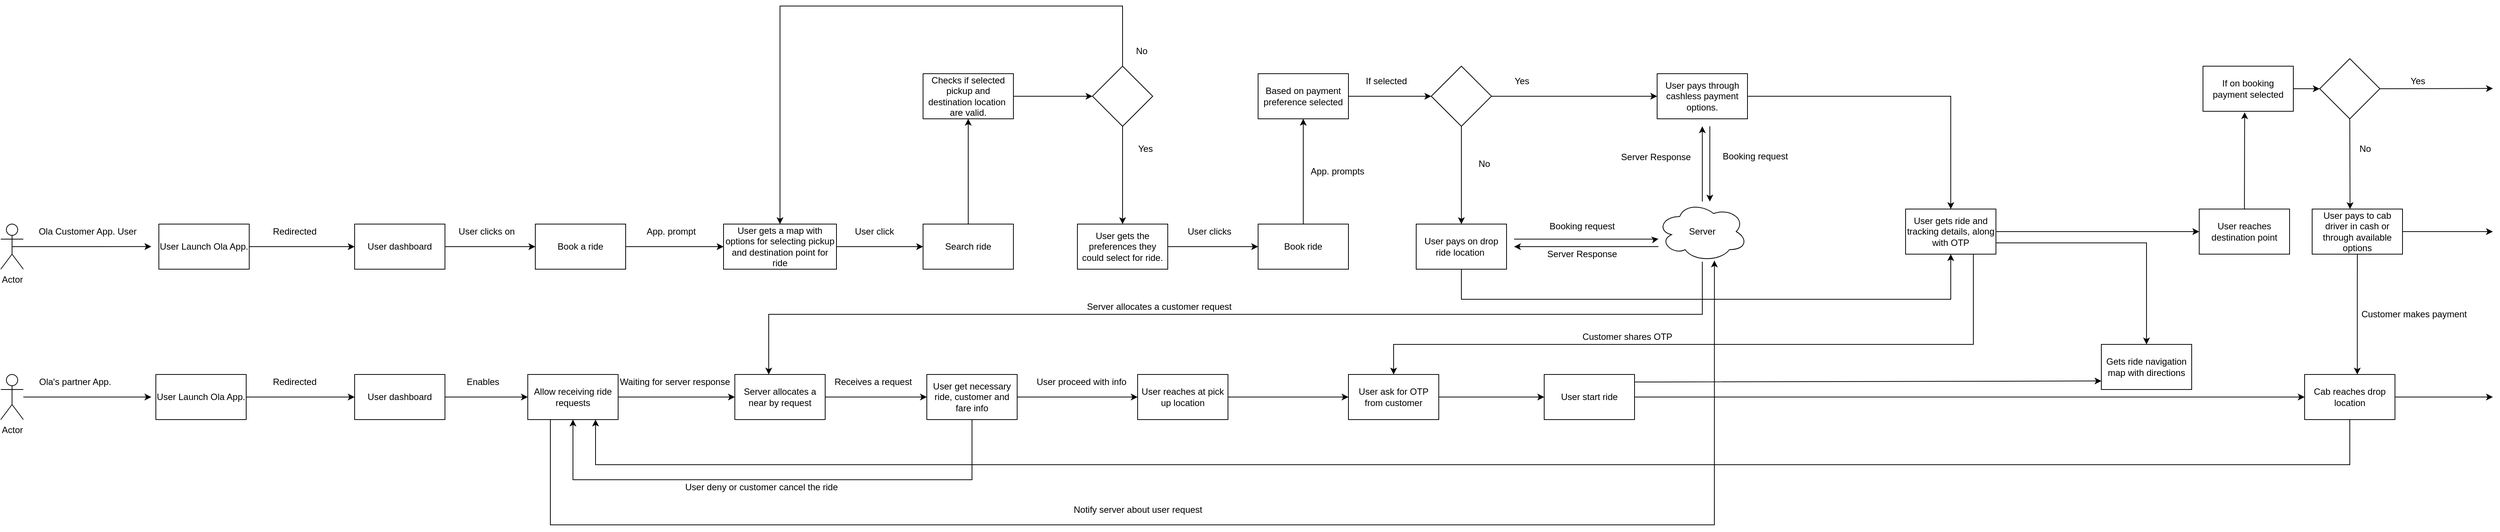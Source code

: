 <mxfile version="14.9.5" type="device"><diagram id="OAuan2o7ScZTOgW6uTmP" name="Page-1"><mxGraphModel dx="1240" dy="697" grid="1" gridSize="10" guides="1" tooltips="1" connect="1" arrows="1" fold="1" page="1" pageScale="1" pageWidth="850" pageHeight="1100" math="0" shadow="0"><root><mxCell id="0"/><mxCell id="1" parent="0"/><mxCell id="G2EclmLArhh8g546p2Vr-10" style="edgeStyle=orthogonalEdgeStyle;rounded=0;orthogonalLoop=1;jettySize=auto;html=1;entryX=0;entryY=0.5;entryDx=0;entryDy=0;" edge="1" parent="1" source="G2EclmLArhh8g546p2Vr-1" target="G2EclmLArhh8g546p2Vr-9"><mxGeometry relative="1" as="geometry"/></mxCell><mxCell id="G2EclmLArhh8g546p2Vr-1" value="User Launch Ola App." style="rounded=0;whiteSpace=wrap;html=1;" vertex="1" parent="1"><mxGeometry x="260" y="680" width="120" height="60" as="geometry"/></mxCell><mxCell id="G2EclmLArhh8g546p2Vr-7" style="edgeStyle=orthogonalEdgeStyle;rounded=0;orthogonalLoop=1;jettySize=auto;html=1;exitX=0.5;exitY=0.5;exitDx=0;exitDy=0;exitPerimeter=0;" edge="1" parent="1" source="G2EclmLArhh8g546p2Vr-2"><mxGeometry relative="1" as="geometry"><mxPoint x="250" y="709.897" as="targetPoint"/></mxGeometry></mxCell><mxCell id="G2EclmLArhh8g546p2Vr-2" value="Actor" style="shape=umlActor;verticalLabelPosition=bottom;verticalAlign=top;html=1;outlineConnect=0;" vertex="1" parent="1"><mxGeometry x="50" y="680" width="30" height="60" as="geometry"/></mxCell><mxCell id="G2EclmLArhh8g546p2Vr-6" value="Ola Customer App. User" style="text;html=1;align=center;verticalAlign=middle;resizable=0;points=[];autosize=1;strokeColor=none;" vertex="1" parent="1"><mxGeometry x="90" y="680" width="150" height="20" as="geometry"/></mxCell><mxCell id="G2EclmLArhh8g546p2Vr-13" style="edgeStyle=orthogonalEdgeStyle;rounded=0;orthogonalLoop=1;jettySize=auto;html=1;entryX=0;entryY=0.5;entryDx=0;entryDy=0;" edge="1" parent="1" source="G2EclmLArhh8g546p2Vr-9" target="G2EclmLArhh8g546p2Vr-12"><mxGeometry relative="1" as="geometry"/></mxCell><mxCell id="G2EclmLArhh8g546p2Vr-9" value="User dashboard" style="rounded=0;whiteSpace=wrap;html=1;" vertex="1" parent="1"><mxGeometry x="520" y="680" width="120" height="60" as="geometry"/></mxCell><mxCell id="G2EclmLArhh8g546p2Vr-11" value="Redirected" style="text;html=1;align=center;verticalAlign=middle;resizable=0;points=[];autosize=1;strokeColor=none;" vertex="1" parent="1"><mxGeometry x="405" y="680" width="70" height="20" as="geometry"/></mxCell><mxCell id="G2EclmLArhh8g546p2Vr-17" style="edgeStyle=orthogonalEdgeStyle;rounded=0;orthogonalLoop=1;jettySize=auto;html=1;entryX=0;entryY=0.5;entryDx=0;entryDy=0;" edge="1" parent="1" source="G2EclmLArhh8g546p2Vr-12" target="G2EclmLArhh8g546p2Vr-15"><mxGeometry relative="1" as="geometry"/></mxCell><mxCell id="G2EclmLArhh8g546p2Vr-12" value="Book a ride" style="rounded=0;whiteSpace=wrap;html=1;" vertex="1" parent="1"><mxGeometry x="760" y="680" width="120" height="60" as="geometry"/></mxCell><mxCell id="G2EclmLArhh8g546p2Vr-14" value="User clicks on" style="text;html=1;align=center;verticalAlign=middle;resizable=0;points=[];autosize=1;strokeColor=none;" vertex="1" parent="1"><mxGeometry x="650" y="680" width="90" height="20" as="geometry"/></mxCell><mxCell id="G2EclmLArhh8g546p2Vr-20" style="edgeStyle=orthogonalEdgeStyle;rounded=0;orthogonalLoop=1;jettySize=auto;html=1;entryX=0;entryY=0.5;entryDx=0;entryDy=0;" edge="1" parent="1" source="G2EclmLArhh8g546p2Vr-15" target="G2EclmLArhh8g546p2Vr-19"><mxGeometry relative="1" as="geometry"/></mxCell><mxCell id="G2EclmLArhh8g546p2Vr-15" value="User gets a map with options for selecting pickup and destination point for ride" style="rounded=0;whiteSpace=wrap;html=1;" vertex="1" parent="1"><mxGeometry x="1010" y="680" width="150" height="60" as="geometry"/></mxCell><mxCell id="G2EclmLArhh8g546p2Vr-18" value="App. prompt" style="text;html=1;align=center;verticalAlign=middle;resizable=0;points=[];autosize=1;strokeColor=none;" vertex="1" parent="1"><mxGeometry x="900" y="680" width="80" height="20" as="geometry"/></mxCell><mxCell id="G2EclmLArhh8g546p2Vr-23" style="edgeStyle=orthogonalEdgeStyle;rounded=0;orthogonalLoop=1;jettySize=auto;html=1;entryX=0.5;entryY=1;entryDx=0;entryDy=0;" edge="1" parent="1" source="G2EclmLArhh8g546p2Vr-19" target="G2EclmLArhh8g546p2Vr-22"><mxGeometry relative="1" as="geometry"/></mxCell><mxCell id="G2EclmLArhh8g546p2Vr-19" value="Search ride" style="rounded=0;whiteSpace=wrap;html=1;" vertex="1" parent="1"><mxGeometry x="1275" y="680" width="120" height="60" as="geometry"/></mxCell><mxCell id="G2EclmLArhh8g546p2Vr-21" value="User click" style="text;html=1;align=center;verticalAlign=middle;resizable=0;points=[];autosize=1;strokeColor=none;" vertex="1" parent="1"><mxGeometry x="1175" y="680" width="70" height="20" as="geometry"/></mxCell><mxCell id="G2EclmLArhh8g546p2Vr-25" style="edgeStyle=orthogonalEdgeStyle;rounded=0;orthogonalLoop=1;jettySize=auto;html=1;exitX=1;exitY=0.5;exitDx=0;exitDy=0;" edge="1" parent="1" source="G2EclmLArhh8g546p2Vr-22" target="G2EclmLArhh8g546p2Vr-24"><mxGeometry relative="1" as="geometry"/></mxCell><mxCell id="G2EclmLArhh8g546p2Vr-22" value="Checks if selected pickup and destination location&amp;nbsp; are valid." style="rounded=0;whiteSpace=wrap;html=1;" vertex="1" parent="1"><mxGeometry x="1275" y="480" width="120" height="60" as="geometry"/></mxCell><mxCell id="G2EclmLArhh8g546p2Vr-26" style="edgeStyle=orthogonalEdgeStyle;rounded=0;orthogonalLoop=1;jettySize=auto;html=1;entryX=0.5;entryY=0;entryDx=0;entryDy=0;" edge="1" parent="1" source="G2EclmLArhh8g546p2Vr-24" target="G2EclmLArhh8g546p2Vr-15"><mxGeometry relative="1" as="geometry"><Array as="points"><mxPoint x="1540" y="390"/><mxPoint x="1085" y="390"/></Array></mxGeometry></mxCell><mxCell id="G2EclmLArhh8g546p2Vr-29" style="edgeStyle=orthogonalEdgeStyle;rounded=0;orthogonalLoop=1;jettySize=auto;html=1;exitX=0.5;exitY=1;exitDx=0;exitDy=0;entryX=0.5;entryY=0;entryDx=0;entryDy=0;" edge="1" parent="1" source="G2EclmLArhh8g546p2Vr-24" target="G2EclmLArhh8g546p2Vr-28"><mxGeometry relative="1" as="geometry"/></mxCell><mxCell id="G2EclmLArhh8g546p2Vr-24" value="" style="rhombus;whiteSpace=wrap;html=1;" vertex="1" parent="1"><mxGeometry x="1500" y="470" width="80" height="80" as="geometry"/></mxCell><mxCell id="G2EclmLArhh8g546p2Vr-27" value="No" style="text;html=1;align=center;verticalAlign=middle;resizable=0;points=[];autosize=1;strokeColor=none;" vertex="1" parent="1"><mxGeometry x="1550" y="440" width="30" height="20" as="geometry"/></mxCell><mxCell id="G2EclmLArhh8g546p2Vr-32" style="edgeStyle=orthogonalEdgeStyle;rounded=0;orthogonalLoop=1;jettySize=auto;html=1;entryX=0;entryY=0.5;entryDx=0;entryDy=0;" edge="1" parent="1" source="G2EclmLArhh8g546p2Vr-28" target="G2EclmLArhh8g546p2Vr-31"><mxGeometry relative="1" as="geometry"/></mxCell><mxCell id="G2EclmLArhh8g546p2Vr-28" value="User gets the preferences they could select for ride." style="rounded=0;whiteSpace=wrap;html=1;" vertex="1" parent="1"><mxGeometry x="1480" y="680" width="120" height="60" as="geometry"/></mxCell><mxCell id="G2EclmLArhh8g546p2Vr-30" value="Yes" style="text;html=1;align=center;verticalAlign=middle;resizable=0;points=[];autosize=1;strokeColor=none;" vertex="1" parent="1"><mxGeometry x="1550" y="570" width="40" height="20" as="geometry"/></mxCell><mxCell id="G2EclmLArhh8g546p2Vr-35" style="edgeStyle=orthogonalEdgeStyle;rounded=0;orthogonalLoop=1;jettySize=auto;html=1;" edge="1" parent="1" source="G2EclmLArhh8g546p2Vr-31" target="G2EclmLArhh8g546p2Vr-34"><mxGeometry relative="1" as="geometry"/></mxCell><mxCell id="G2EclmLArhh8g546p2Vr-31" value="Book ride" style="rounded=0;whiteSpace=wrap;html=1;" vertex="1" parent="1"><mxGeometry x="1720" y="680" width="120" height="60" as="geometry"/></mxCell><mxCell id="G2EclmLArhh8g546p2Vr-33" value="User clicks" style="text;html=1;align=center;verticalAlign=middle;resizable=0;points=[];autosize=1;strokeColor=none;" vertex="1" parent="1"><mxGeometry x="1620" y="680" width="70" height="20" as="geometry"/></mxCell><mxCell id="G2EclmLArhh8g546p2Vr-38" style="edgeStyle=orthogonalEdgeStyle;rounded=0;orthogonalLoop=1;jettySize=auto;html=1;exitX=1;exitY=0.5;exitDx=0;exitDy=0;entryX=0;entryY=0.5;entryDx=0;entryDy=0;" edge="1" parent="1" source="G2EclmLArhh8g546p2Vr-34" target="G2EclmLArhh8g546p2Vr-37"><mxGeometry relative="1" as="geometry"/></mxCell><mxCell id="G2EclmLArhh8g546p2Vr-34" value="Based on payment preference selected" style="rounded=0;whiteSpace=wrap;html=1;" vertex="1" parent="1"><mxGeometry x="1720" y="480" width="120" height="60" as="geometry"/></mxCell><mxCell id="G2EclmLArhh8g546p2Vr-36" value="App. prompts" style="text;html=1;align=center;verticalAlign=middle;resizable=0;points=[];autosize=1;strokeColor=none;" vertex="1" parent="1"><mxGeometry x="1780" y="600" width="90" height="20" as="geometry"/></mxCell><mxCell id="G2EclmLArhh8g546p2Vr-41" style="edgeStyle=orthogonalEdgeStyle;rounded=0;orthogonalLoop=1;jettySize=auto;html=1;entryX=0.5;entryY=0;entryDx=0;entryDy=0;" edge="1" parent="1" source="G2EclmLArhh8g546p2Vr-37" target="G2EclmLArhh8g546p2Vr-40"><mxGeometry relative="1" as="geometry"/></mxCell><mxCell id="G2EclmLArhh8g546p2Vr-43" style="edgeStyle=orthogonalEdgeStyle;rounded=0;orthogonalLoop=1;jettySize=auto;html=1;exitX=1;exitY=0.5;exitDx=0;exitDy=0;entryX=0;entryY=0.5;entryDx=0;entryDy=0;" edge="1" parent="1" source="G2EclmLArhh8g546p2Vr-37" target="G2EclmLArhh8g546p2Vr-44"><mxGeometry relative="1" as="geometry"><mxPoint x="2170" y="510" as="targetPoint"/></mxGeometry></mxCell><mxCell id="G2EclmLArhh8g546p2Vr-37" value="" style="rhombus;whiteSpace=wrap;html=1;" vertex="1" parent="1"><mxGeometry x="1950" y="470" width="80" height="80" as="geometry"/></mxCell><mxCell id="G2EclmLArhh8g546p2Vr-39" value="If selected" style="text;html=1;align=center;verticalAlign=middle;resizable=0;points=[];autosize=1;strokeColor=none;" vertex="1" parent="1"><mxGeometry x="1855" y="480" width="70" height="20" as="geometry"/></mxCell><mxCell id="G2EclmLArhh8g546p2Vr-94" style="edgeStyle=none;rounded=0;orthogonalLoop=1;jettySize=auto;html=1;entryX=0.5;entryY=1;entryDx=0;entryDy=0;" edge="1" parent="1" source="G2EclmLArhh8g546p2Vr-40" target="G2EclmLArhh8g546p2Vr-92"><mxGeometry relative="1" as="geometry"><Array as="points"><mxPoint x="1990" y="780"/><mxPoint x="2640" y="780"/><mxPoint x="2640" y="770"/></Array></mxGeometry></mxCell><mxCell id="G2EclmLArhh8g546p2Vr-40" value="User pays on drop ride location&amp;nbsp;" style="rounded=0;whiteSpace=wrap;html=1;" vertex="1" parent="1"><mxGeometry x="1930" y="680" width="120" height="60" as="geometry"/></mxCell><mxCell id="G2EclmLArhh8g546p2Vr-42" value="No" style="text;html=1;align=center;verticalAlign=middle;resizable=0;points=[];autosize=1;strokeColor=none;" vertex="1" parent="1"><mxGeometry x="2005" y="590" width="30" height="20" as="geometry"/></mxCell><mxCell id="G2EclmLArhh8g546p2Vr-93" style="edgeStyle=none;rounded=0;orthogonalLoop=1;jettySize=auto;html=1;entryX=0.5;entryY=0;entryDx=0;entryDy=0;" edge="1" parent="1" source="G2EclmLArhh8g546p2Vr-44" target="G2EclmLArhh8g546p2Vr-92"><mxGeometry relative="1" as="geometry"><Array as="points"><mxPoint x="2640" y="510"/></Array></mxGeometry></mxCell><mxCell id="G2EclmLArhh8g546p2Vr-44" value="User pays through cashless payment options." style="rounded=0;whiteSpace=wrap;html=1;" vertex="1" parent="1"><mxGeometry x="2250" y="480" width="120" height="60" as="geometry"/></mxCell><mxCell id="G2EclmLArhh8g546p2Vr-45" value="Yes" style="text;html=1;align=center;verticalAlign=middle;resizable=0;points=[];autosize=1;strokeColor=none;" vertex="1" parent="1"><mxGeometry x="2050" y="480" width="40" height="20" as="geometry"/></mxCell><mxCell id="G2EclmLArhh8g546p2Vr-62" style="edgeStyle=orthogonalEdgeStyle;rounded=0;orthogonalLoop=1;jettySize=auto;html=1;" edge="1" parent="1" source="G2EclmLArhh8g546p2Vr-49"><mxGeometry relative="1" as="geometry"><mxPoint x="1070" y="880" as="targetPoint"/><Array as="points"><mxPoint x="2220" y="800"/><mxPoint x="1070" y="800"/><mxPoint x="1070" y="870"/></Array></mxGeometry></mxCell><mxCell id="G2EclmLArhh8g546p2Vr-79" style="edgeStyle=none;rounded=0;orthogonalLoop=1;jettySize=auto;html=1;" edge="1" parent="1" source="G2EclmLArhh8g546p2Vr-49"><mxGeometry relative="1" as="geometry"><mxPoint x="2310" y="550.0" as="targetPoint"/></mxGeometry></mxCell><mxCell id="G2EclmLArhh8g546p2Vr-89" style="edgeStyle=none;rounded=0;orthogonalLoop=1;jettySize=auto;html=1;entryX=0.634;entryY=0.981;entryDx=0;entryDy=0;exitX=0.25;exitY=1;exitDx=0;exitDy=0;entryPerimeter=0;" edge="1" parent="1" source="G2EclmLArhh8g546p2Vr-59" target="G2EclmLArhh8g546p2Vr-49"><mxGeometry relative="1" as="geometry"><Array as="points"><mxPoint x="780" y="1080"/><mxPoint x="2326" y="1080"/></Array></mxGeometry></mxCell><mxCell id="G2EclmLArhh8g546p2Vr-49" value="Server" style="ellipse;shape=cloud;whiteSpace=wrap;html=1;" vertex="1" parent="1"><mxGeometry x="2250" y="650" width="120" height="80" as="geometry"/></mxCell><mxCell id="G2EclmLArhh8g546p2Vr-50" value="Booking request" style="text;html=1;align=center;verticalAlign=middle;resizable=0;points=[];autosize=1;strokeColor=none;" vertex="1" parent="1"><mxGeometry x="2330" y="580" width="100" height="20" as="geometry"/></mxCell><mxCell id="G2EclmLArhh8g546p2Vr-51" value="Booking request" style="text;html=1;align=center;verticalAlign=middle;resizable=0;points=[];autosize=1;strokeColor=none;" vertex="1" parent="1"><mxGeometry x="2100" y="673" width="100" height="20" as="geometry"/></mxCell><mxCell id="G2EclmLArhh8g546p2Vr-54" style="edgeStyle=orthogonalEdgeStyle;rounded=0;orthogonalLoop=1;jettySize=auto;html=1;" edge="1" parent="1" source="G2EclmLArhh8g546p2Vr-52"><mxGeometry relative="1" as="geometry"><mxPoint x="250" y="910" as="targetPoint"/></mxGeometry></mxCell><mxCell id="G2EclmLArhh8g546p2Vr-52" value="Actor" style="shape=umlActor;verticalLabelPosition=bottom;verticalAlign=top;html=1;outlineConnect=0;" vertex="1" parent="1"><mxGeometry x="50" y="880" width="30" height="60" as="geometry"/></mxCell><mxCell id="G2EclmLArhh8g546p2Vr-57" style="edgeStyle=orthogonalEdgeStyle;rounded=0;orthogonalLoop=1;jettySize=auto;html=1;entryX=0;entryY=0.5;entryDx=0;entryDy=0;" edge="1" parent="1" source="G2EclmLArhh8g546p2Vr-53" target="G2EclmLArhh8g546p2Vr-56"><mxGeometry relative="1" as="geometry"/></mxCell><mxCell id="G2EclmLArhh8g546p2Vr-53" value="User Launch Ola App." style="rounded=0;whiteSpace=wrap;html=1;" vertex="1" parent="1"><mxGeometry x="256" y="880" width="120" height="60" as="geometry"/></mxCell><mxCell id="G2EclmLArhh8g546p2Vr-55" value="Ola's partner App.&amp;nbsp;" style="text;html=1;align=center;verticalAlign=middle;resizable=0;points=[];autosize=1;strokeColor=none;" vertex="1" parent="1"><mxGeometry x="95" y="880" width="110" height="20" as="geometry"/></mxCell><mxCell id="G2EclmLArhh8g546p2Vr-60" style="edgeStyle=orthogonalEdgeStyle;rounded=0;orthogonalLoop=1;jettySize=auto;html=1;entryX=0;entryY=0.5;entryDx=0;entryDy=0;" edge="1" parent="1" source="G2EclmLArhh8g546p2Vr-56" target="G2EclmLArhh8g546p2Vr-59"><mxGeometry relative="1" as="geometry"/></mxCell><mxCell id="G2EclmLArhh8g546p2Vr-56" value="User dashboard" style="rounded=0;whiteSpace=wrap;html=1;" vertex="1" parent="1"><mxGeometry x="520" y="880" width="120" height="60" as="geometry"/></mxCell><mxCell id="G2EclmLArhh8g546p2Vr-58" value="Redirected" style="text;html=1;align=center;verticalAlign=middle;resizable=0;points=[];autosize=1;strokeColor=none;" vertex="1" parent="1"><mxGeometry x="405" y="880" width="70" height="20" as="geometry"/></mxCell><mxCell id="G2EclmLArhh8g546p2Vr-64" style="edgeStyle=orthogonalEdgeStyle;rounded=0;orthogonalLoop=1;jettySize=auto;html=1;exitX=1;exitY=0.5;exitDx=0;exitDy=0;entryX=0;entryY=0.5;entryDx=0;entryDy=0;" edge="1" parent="1" source="G2EclmLArhh8g546p2Vr-59" target="G2EclmLArhh8g546p2Vr-63"><mxGeometry relative="1" as="geometry"/></mxCell><mxCell id="G2EclmLArhh8g546p2Vr-113" style="edgeStyle=none;rounded=0;orthogonalLoop=1;jettySize=auto;html=1;exitX=0.5;exitY=1;exitDx=0;exitDy=0;entryX=0.75;entryY=1;entryDx=0;entryDy=0;" edge="1" parent="1" source="G2EclmLArhh8g546p2Vr-110" target="G2EclmLArhh8g546p2Vr-59"><mxGeometry relative="1" as="geometry"><Array as="points"><mxPoint x="3170" y="1000"/><mxPoint x="3140" y="1000"/><mxPoint x="840" y="1000"/></Array></mxGeometry></mxCell><mxCell id="G2EclmLArhh8g546p2Vr-59" value="Allow receiving ride requests" style="rounded=0;whiteSpace=wrap;html=1;" vertex="1" parent="1"><mxGeometry x="750" y="880" width="120" height="60" as="geometry"/></mxCell><mxCell id="G2EclmLArhh8g546p2Vr-61" value="Enables" style="text;html=1;align=center;verticalAlign=middle;resizable=0;points=[];autosize=1;strokeColor=none;" vertex="1" parent="1"><mxGeometry x="660" y="880" width="60" height="20" as="geometry"/></mxCell><mxCell id="G2EclmLArhh8g546p2Vr-65" style="edgeStyle=orthogonalEdgeStyle;rounded=0;orthogonalLoop=1;jettySize=auto;html=1;" edge="1" parent="1" source="G2EclmLArhh8g546p2Vr-63"><mxGeometry relative="1" as="geometry"><mxPoint x="1280" y="910" as="targetPoint"/></mxGeometry></mxCell><mxCell id="G2EclmLArhh8g546p2Vr-63" value="Server allocates a near by request" style="rounded=0;whiteSpace=wrap;html=1;" vertex="1" parent="1"><mxGeometry x="1025" y="880" width="120" height="60" as="geometry"/></mxCell><mxCell id="G2EclmLArhh8g546p2Vr-69" style="edgeStyle=orthogonalEdgeStyle;rounded=0;orthogonalLoop=1;jettySize=auto;html=1;entryX=0.5;entryY=1;entryDx=0;entryDy=0;" edge="1" parent="1" source="G2EclmLArhh8g546p2Vr-66" target="G2EclmLArhh8g546p2Vr-59"><mxGeometry relative="1" as="geometry"><Array as="points"><mxPoint x="1340" y="1020"/><mxPoint x="810" y="1020"/></Array></mxGeometry></mxCell><mxCell id="G2EclmLArhh8g546p2Vr-72" style="edgeStyle=orthogonalEdgeStyle;rounded=0;orthogonalLoop=1;jettySize=auto;html=1;exitX=1;exitY=0.5;exitDx=0;exitDy=0;entryX=0;entryY=0.5;entryDx=0;entryDy=0;" edge="1" parent="1" source="G2EclmLArhh8g546p2Vr-66" target="G2EclmLArhh8g546p2Vr-71"><mxGeometry relative="1" as="geometry"/></mxCell><mxCell id="G2EclmLArhh8g546p2Vr-66" value="User get necessary ride, customer and fare info" style="rounded=0;whiteSpace=wrap;html=1;" vertex="1" parent="1"><mxGeometry x="1280" y="880" width="120" height="60" as="geometry"/></mxCell><mxCell id="G2EclmLArhh8g546p2Vr-67" value="Waiting for server response" style="text;html=1;align=center;verticalAlign=middle;resizable=0;points=[];autosize=1;strokeColor=none;" vertex="1" parent="1"><mxGeometry x="865" y="880" width="160" height="20" as="geometry"/></mxCell><mxCell id="G2EclmLArhh8g546p2Vr-68" value="Receives a request&amp;nbsp;" style="text;html=1;align=center;verticalAlign=middle;resizable=0;points=[];autosize=1;strokeColor=none;" vertex="1" parent="1"><mxGeometry x="1150" y="880" width="120" height="20" as="geometry"/></mxCell><mxCell id="G2EclmLArhh8g546p2Vr-70" value="User deny or customer cancel the ride" style="text;html=1;align=center;verticalAlign=middle;resizable=0;points=[];autosize=1;strokeColor=none;" vertex="1" parent="1"><mxGeometry x="950" y="1020" width="220" height="20" as="geometry"/></mxCell><mxCell id="G2EclmLArhh8g546p2Vr-96" style="edgeStyle=none;rounded=0;orthogonalLoop=1;jettySize=auto;html=1;" edge="1" parent="1" source="G2EclmLArhh8g546p2Vr-71"><mxGeometry relative="1" as="geometry"><mxPoint x="1840" y="910" as="targetPoint"/></mxGeometry></mxCell><mxCell id="G2EclmLArhh8g546p2Vr-71" value="User reaches at pick up location" style="rounded=0;whiteSpace=wrap;html=1;" vertex="1" parent="1"><mxGeometry x="1560" y="880" width="120" height="60" as="geometry"/></mxCell><mxCell id="G2EclmLArhh8g546p2Vr-82" style="edgeStyle=none;rounded=0;orthogonalLoop=1;jettySize=auto;html=1;" edge="1" parent="1"><mxGeometry relative="1" as="geometry"><mxPoint x="2320" y="650" as="targetPoint"/><mxPoint x="2320" y="550.0" as="sourcePoint"/></mxGeometry></mxCell><mxCell id="G2EclmLArhh8g546p2Vr-73" value="User proceed with info" style="text;html=1;align=center;verticalAlign=middle;resizable=0;points=[];autosize=1;strokeColor=none;" vertex="1" parent="1"><mxGeometry x="1420" y="880" width="130" height="20" as="geometry"/></mxCell><mxCell id="G2EclmLArhh8g546p2Vr-84" value="" style="endArrow=classic;html=1;" edge="1" parent="1" target="G2EclmLArhh8g546p2Vr-49"><mxGeometry width="50" height="50" relative="1" as="geometry"><mxPoint x="2060" y="700" as="sourcePoint"/><mxPoint x="2240" y="700" as="targetPoint"/><Array as="points"><mxPoint x="2250" y="700"/></Array></mxGeometry></mxCell><mxCell id="G2EclmLArhh8g546p2Vr-85" value="" style="endArrow=classic;html=1;" edge="1" parent="1"><mxGeometry width="50" height="50" relative="1" as="geometry"><mxPoint x="2251.791" y="709.761" as="sourcePoint"/><mxPoint x="2060" y="710.06" as="targetPoint"/><Array as="points"><mxPoint x="2250" y="710.06"/></Array></mxGeometry></mxCell><mxCell id="G2EclmLArhh8g546p2Vr-86" value="Server Response" style="text;html=1;align=center;verticalAlign=middle;resizable=0;points=[];autosize=1;strokeColor=none;" vertex="1" parent="1"><mxGeometry x="2095" y="710" width="110" height="20" as="geometry"/></mxCell><mxCell id="G2EclmLArhh8g546p2Vr-87" value="Server Response" style="text;html=1;align=center;verticalAlign=middle;resizable=0;points=[];autosize=1;strokeColor=none;" vertex="1" parent="1"><mxGeometry x="2193" y="581" width="110" height="20" as="geometry"/></mxCell><mxCell id="G2EclmLArhh8g546p2Vr-90" value="Notify server about user request" style="text;html=1;align=center;verticalAlign=middle;resizable=0;points=[];autosize=1;strokeColor=none;" vertex="1" parent="1"><mxGeometry x="1465" y="1050" width="190" height="20" as="geometry"/></mxCell><mxCell id="G2EclmLArhh8g546p2Vr-91" value="Server allocates a customer request&amp;nbsp;" style="text;html=1;align=center;verticalAlign=middle;resizable=0;points=[];autosize=1;strokeColor=none;" vertex="1" parent="1"><mxGeometry x="1485" y="780" width="210" height="20" as="geometry"/></mxCell><mxCell id="G2EclmLArhh8g546p2Vr-103" style="edgeStyle=none;rounded=0;orthogonalLoop=1;jettySize=auto;html=1;entryX=0.5;entryY=0;entryDx=0;entryDy=0;exitX=1;exitY=0.75;exitDx=0;exitDy=0;" edge="1" parent="1" source="G2EclmLArhh8g546p2Vr-92" target="G2EclmLArhh8g546p2Vr-102"><mxGeometry relative="1" as="geometry"><Array as="points"><mxPoint x="2790" y="705"/><mxPoint x="2900" y="705"/></Array></mxGeometry></mxCell><mxCell id="G2EclmLArhh8g546p2Vr-106" style="edgeStyle=none;rounded=0;orthogonalLoop=1;jettySize=auto;html=1;exitX=1;exitY=0.5;exitDx=0;exitDy=0;entryX=0;entryY=0.5;entryDx=0;entryDy=0;" edge="1" parent="1" source="G2EclmLArhh8g546p2Vr-92" target="G2EclmLArhh8g546p2Vr-105"><mxGeometry relative="1" as="geometry"/></mxCell><mxCell id="G2EclmLArhh8g546p2Vr-92" value="User gets ride and tracking details, along with OTP" style="rounded=0;whiteSpace=wrap;html=1;" vertex="1" parent="1"><mxGeometry x="2580" y="660" width="120" height="60" as="geometry"/></mxCell><mxCell id="G2EclmLArhh8g546p2Vr-98" style="edgeStyle=none;rounded=0;orthogonalLoop=1;jettySize=auto;html=1;exitX=0.75;exitY=1;exitDx=0;exitDy=0;entryX=0.5;entryY=0;entryDx=0;entryDy=0;" edge="1" parent="1" source="G2EclmLArhh8g546p2Vr-92" target="G2EclmLArhh8g546p2Vr-95"><mxGeometry relative="1" as="geometry"><Array as="points"><mxPoint x="2670" y="840"/><mxPoint x="1900" y="840"/></Array></mxGeometry></mxCell><mxCell id="G2EclmLArhh8g546p2Vr-101" style="edgeStyle=none;rounded=0;orthogonalLoop=1;jettySize=auto;html=1;entryX=0;entryY=0.5;entryDx=0;entryDy=0;" edge="1" parent="1" source="G2EclmLArhh8g546p2Vr-95" target="G2EclmLArhh8g546p2Vr-100"><mxGeometry relative="1" as="geometry"/></mxCell><mxCell id="G2EclmLArhh8g546p2Vr-95" value="User ask for OTP from customer" style="rounded=0;whiteSpace=wrap;html=1;" vertex="1" parent="1"><mxGeometry x="1840" y="880" width="120" height="60" as="geometry"/></mxCell><mxCell id="G2EclmLArhh8g546p2Vr-97" style="edgeStyle=none;rounded=0;orthogonalLoop=1;jettySize=auto;html=1;entryX=0;entryY=0.5;entryDx=0;entryDy=0;" edge="1" parent="1" source="G2EclmLArhh8g546p2Vr-95" target="G2EclmLArhh8g546p2Vr-95"><mxGeometry relative="1" as="geometry"/></mxCell><mxCell id="G2EclmLArhh8g546p2Vr-99" value="Customer shares OTP" style="text;html=1;align=center;verticalAlign=middle;resizable=0;points=[];autosize=1;strokeColor=none;" vertex="1" parent="1"><mxGeometry x="2145" y="820" width="130" height="20" as="geometry"/></mxCell><mxCell id="G2EclmLArhh8g546p2Vr-104" style="edgeStyle=none;rounded=0;orthogonalLoop=1;jettySize=auto;html=1;entryX=0.001;entryY=0.811;entryDx=0;entryDy=0;entryPerimeter=0;" edge="1" parent="1" source="G2EclmLArhh8g546p2Vr-100" target="G2EclmLArhh8g546p2Vr-102"><mxGeometry relative="1" as="geometry"><mxPoint x="2830.0" y="910" as="targetPoint"/><Array as="points"><mxPoint x="2220" y="890"/><mxPoint x="2250" y="890"/></Array></mxGeometry></mxCell><mxCell id="G2EclmLArhh8g546p2Vr-111" style="edgeStyle=none;rounded=0;orthogonalLoop=1;jettySize=auto;html=1;" edge="1" parent="1" source="G2EclmLArhh8g546p2Vr-100"><mxGeometry relative="1" as="geometry"><mxPoint x="3110" y="910" as="targetPoint"/></mxGeometry></mxCell><mxCell id="G2EclmLArhh8g546p2Vr-100" value="User start ride" style="rounded=0;whiteSpace=wrap;html=1;" vertex="1" parent="1"><mxGeometry x="2100" y="880" width="120" height="60" as="geometry"/></mxCell><mxCell id="G2EclmLArhh8g546p2Vr-102" value="Gets ride navigation map with directions" style="rounded=0;whiteSpace=wrap;html=1;" vertex="1" parent="1"><mxGeometry x="2840" y="840" width="120" height="60" as="geometry"/></mxCell><mxCell id="G2EclmLArhh8g546p2Vr-117" style="edgeStyle=none;rounded=0;orthogonalLoop=1;jettySize=auto;html=1;entryX=0.461;entryY=1.022;entryDx=0;entryDy=0;entryPerimeter=0;" edge="1" parent="1" source="G2EclmLArhh8g546p2Vr-105" target="G2EclmLArhh8g546p2Vr-115"><mxGeometry relative="1" as="geometry"/></mxCell><mxCell id="G2EclmLArhh8g546p2Vr-105" value="User reaches destination point" style="rounded=0;whiteSpace=wrap;html=1;" vertex="1" parent="1"><mxGeometry x="2970" y="660" width="120" height="60" as="geometry"/></mxCell><mxCell id="G2EclmLArhh8g546p2Vr-112" style="edgeStyle=none;rounded=0;orthogonalLoop=1;jettySize=auto;html=1;exitX=1;exitY=0.5;exitDx=0;exitDy=0;" edge="1" parent="1" source="G2EclmLArhh8g546p2Vr-110"><mxGeometry relative="1" as="geometry"><mxPoint x="3360" y="910" as="targetPoint"/></mxGeometry></mxCell><mxCell id="G2EclmLArhh8g546p2Vr-110" value="Cab reaches drop location" style="rounded=0;whiteSpace=wrap;html=1;" vertex="1" parent="1"><mxGeometry x="3110" y="880" width="120" height="60" as="geometry"/></mxCell><mxCell id="G2EclmLArhh8g546p2Vr-119" style="edgeStyle=none;rounded=0;orthogonalLoop=1;jettySize=auto;html=1;exitX=1;exitY=0.5;exitDx=0;exitDy=0;entryX=0;entryY=0.5;entryDx=0;entryDy=0;" edge="1" parent="1" source="G2EclmLArhh8g546p2Vr-115" target="G2EclmLArhh8g546p2Vr-118"><mxGeometry relative="1" as="geometry"/></mxCell><mxCell id="G2EclmLArhh8g546p2Vr-115" value="If on booking payment selected" style="rounded=0;whiteSpace=wrap;html=1;" vertex="1" parent="1"><mxGeometry x="2975" y="470" width="120" height="60" as="geometry"/></mxCell><mxCell id="G2EclmLArhh8g546p2Vr-125" style="edgeStyle=none;rounded=0;orthogonalLoop=1;jettySize=auto;html=1;exitX=0.5;exitY=1;exitDx=0;exitDy=0;" edge="1" parent="1" source="G2EclmLArhh8g546p2Vr-118"><mxGeometry relative="1" as="geometry"><mxPoint x="3170.333" y="660" as="targetPoint"/></mxGeometry></mxCell><mxCell id="G2EclmLArhh8g546p2Vr-128" style="edgeStyle=none;rounded=0;orthogonalLoop=1;jettySize=auto;html=1;exitX=1;exitY=0.5;exitDx=0;exitDy=0;" edge="1" parent="1" source="G2EclmLArhh8g546p2Vr-118"><mxGeometry relative="1" as="geometry"><mxPoint x="3360.0" y="499.667" as="targetPoint"/></mxGeometry></mxCell><mxCell id="G2EclmLArhh8g546p2Vr-118" value="" style="rhombus;whiteSpace=wrap;html=1;" vertex="1" parent="1"><mxGeometry x="3130" y="460" width="80" height="80" as="geometry"/></mxCell><mxCell id="G2EclmLArhh8g546p2Vr-130" style="edgeStyle=none;rounded=0;orthogonalLoop=1;jettySize=auto;html=1;" edge="1" parent="1" source="G2EclmLArhh8g546p2Vr-126"><mxGeometry relative="1" as="geometry"><mxPoint x="3360.0" y="690" as="targetPoint"/></mxGeometry></mxCell><mxCell id="G2EclmLArhh8g546p2Vr-131" style="edgeStyle=none;rounded=0;orthogonalLoop=1;jettySize=auto;html=1;entryX=0.583;entryY=0;entryDx=0;entryDy=0;entryPerimeter=0;" edge="1" parent="1" source="G2EclmLArhh8g546p2Vr-126" target="G2EclmLArhh8g546p2Vr-110"><mxGeometry relative="1" as="geometry"/></mxCell><mxCell id="G2EclmLArhh8g546p2Vr-126" value="User pays to cab driver in cash or through available options" style="rounded=0;whiteSpace=wrap;html=1;" vertex="1" parent="1"><mxGeometry x="3120" y="660" width="120" height="60" as="geometry"/></mxCell><mxCell id="G2EclmLArhh8g546p2Vr-127" value="No" style="text;html=1;align=center;verticalAlign=middle;resizable=0;points=[];autosize=1;strokeColor=none;" vertex="1" parent="1"><mxGeometry x="3175" y="570" width="30" height="20" as="geometry"/></mxCell><mxCell id="G2EclmLArhh8g546p2Vr-129" value="Yes" style="text;html=1;align=center;verticalAlign=middle;resizable=0;points=[];autosize=1;strokeColor=none;" vertex="1" parent="1"><mxGeometry x="3240" y="480" width="40" height="20" as="geometry"/></mxCell><mxCell id="G2EclmLArhh8g546p2Vr-132" value="Customer makes payment" style="text;html=1;align=center;verticalAlign=middle;resizable=0;points=[];autosize=1;strokeColor=none;" vertex="1" parent="1"><mxGeometry x="3175" y="790" width="160" height="20" as="geometry"/></mxCell></root></mxGraphModel></diagram></mxfile>